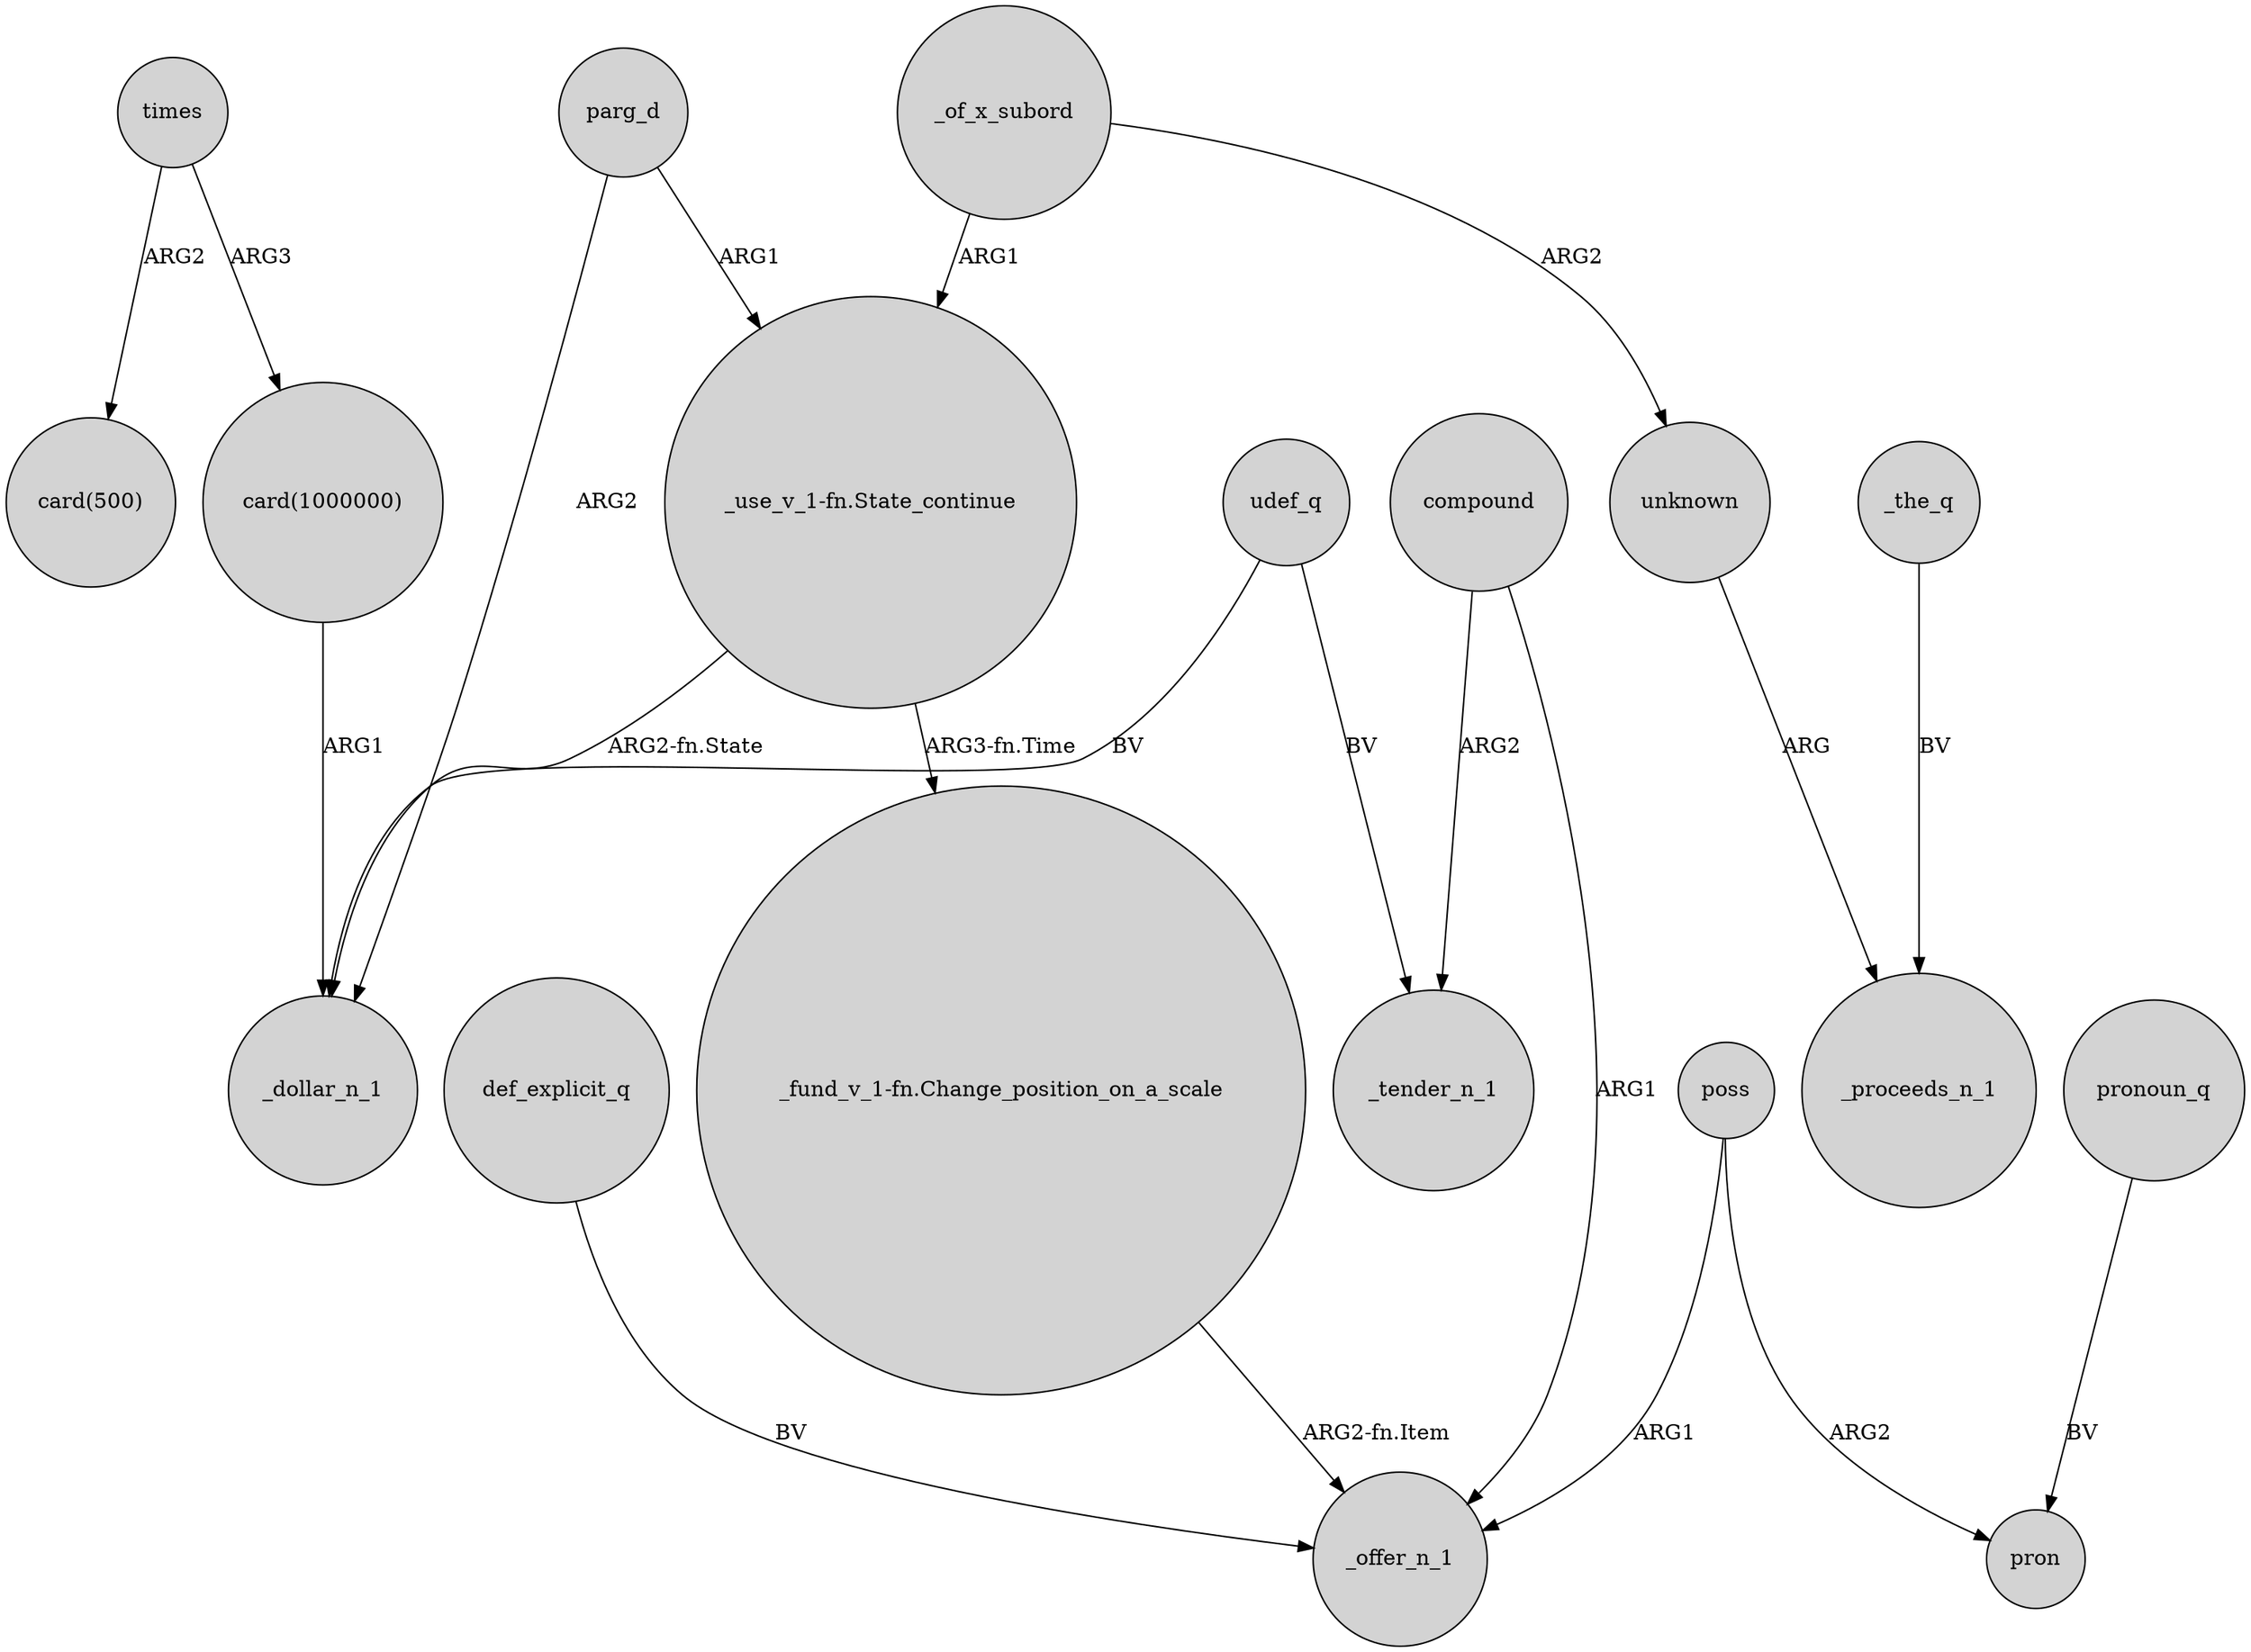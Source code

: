 digraph {
	node [shape=circle style=filled]
	parg_d -> _dollar_n_1 [label=ARG2]
	_of_x_subord -> unknown [label=ARG2]
	times -> "card(1000000)" [label=ARG3]
	"_fund_v_1-fn.Change_position_on_a_scale" -> _offer_n_1 [label="ARG2-fn.Item"]
	unknown -> _proceeds_n_1 [label=ARG]
	_the_q -> _proceeds_n_1 [label=BV]
	compound -> _offer_n_1 [label=ARG1]
	pronoun_q -> pron [label=BV]
	poss -> _offer_n_1 [label=ARG1]
	poss -> pron [label=ARG2]
	udef_q -> _tender_n_1 [label=BV]
	_of_x_subord -> "_use_v_1-fn.State_continue" [label=ARG1]
	compound -> _tender_n_1 [label=ARG2]
	"_use_v_1-fn.State_continue" -> _dollar_n_1 [label="ARG2-fn.State"]
	udef_q -> _dollar_n_1 [label=BV]
	"card(1000000)" -> _dollar_n_1 [label=ARG1]
	def_explicit_q -> _offer_n_1 [label=BV]
	parg_d -> "_use_v_1-fn.State_continue" [label=ARG1]
	times -> "card(500)" [label=ARG2]
	"_use_v_1-fn.State_continue" -> "_fund_v_1-fn.Change_position_on_a_scale" [label="ARG3-fn.Time"]
}
